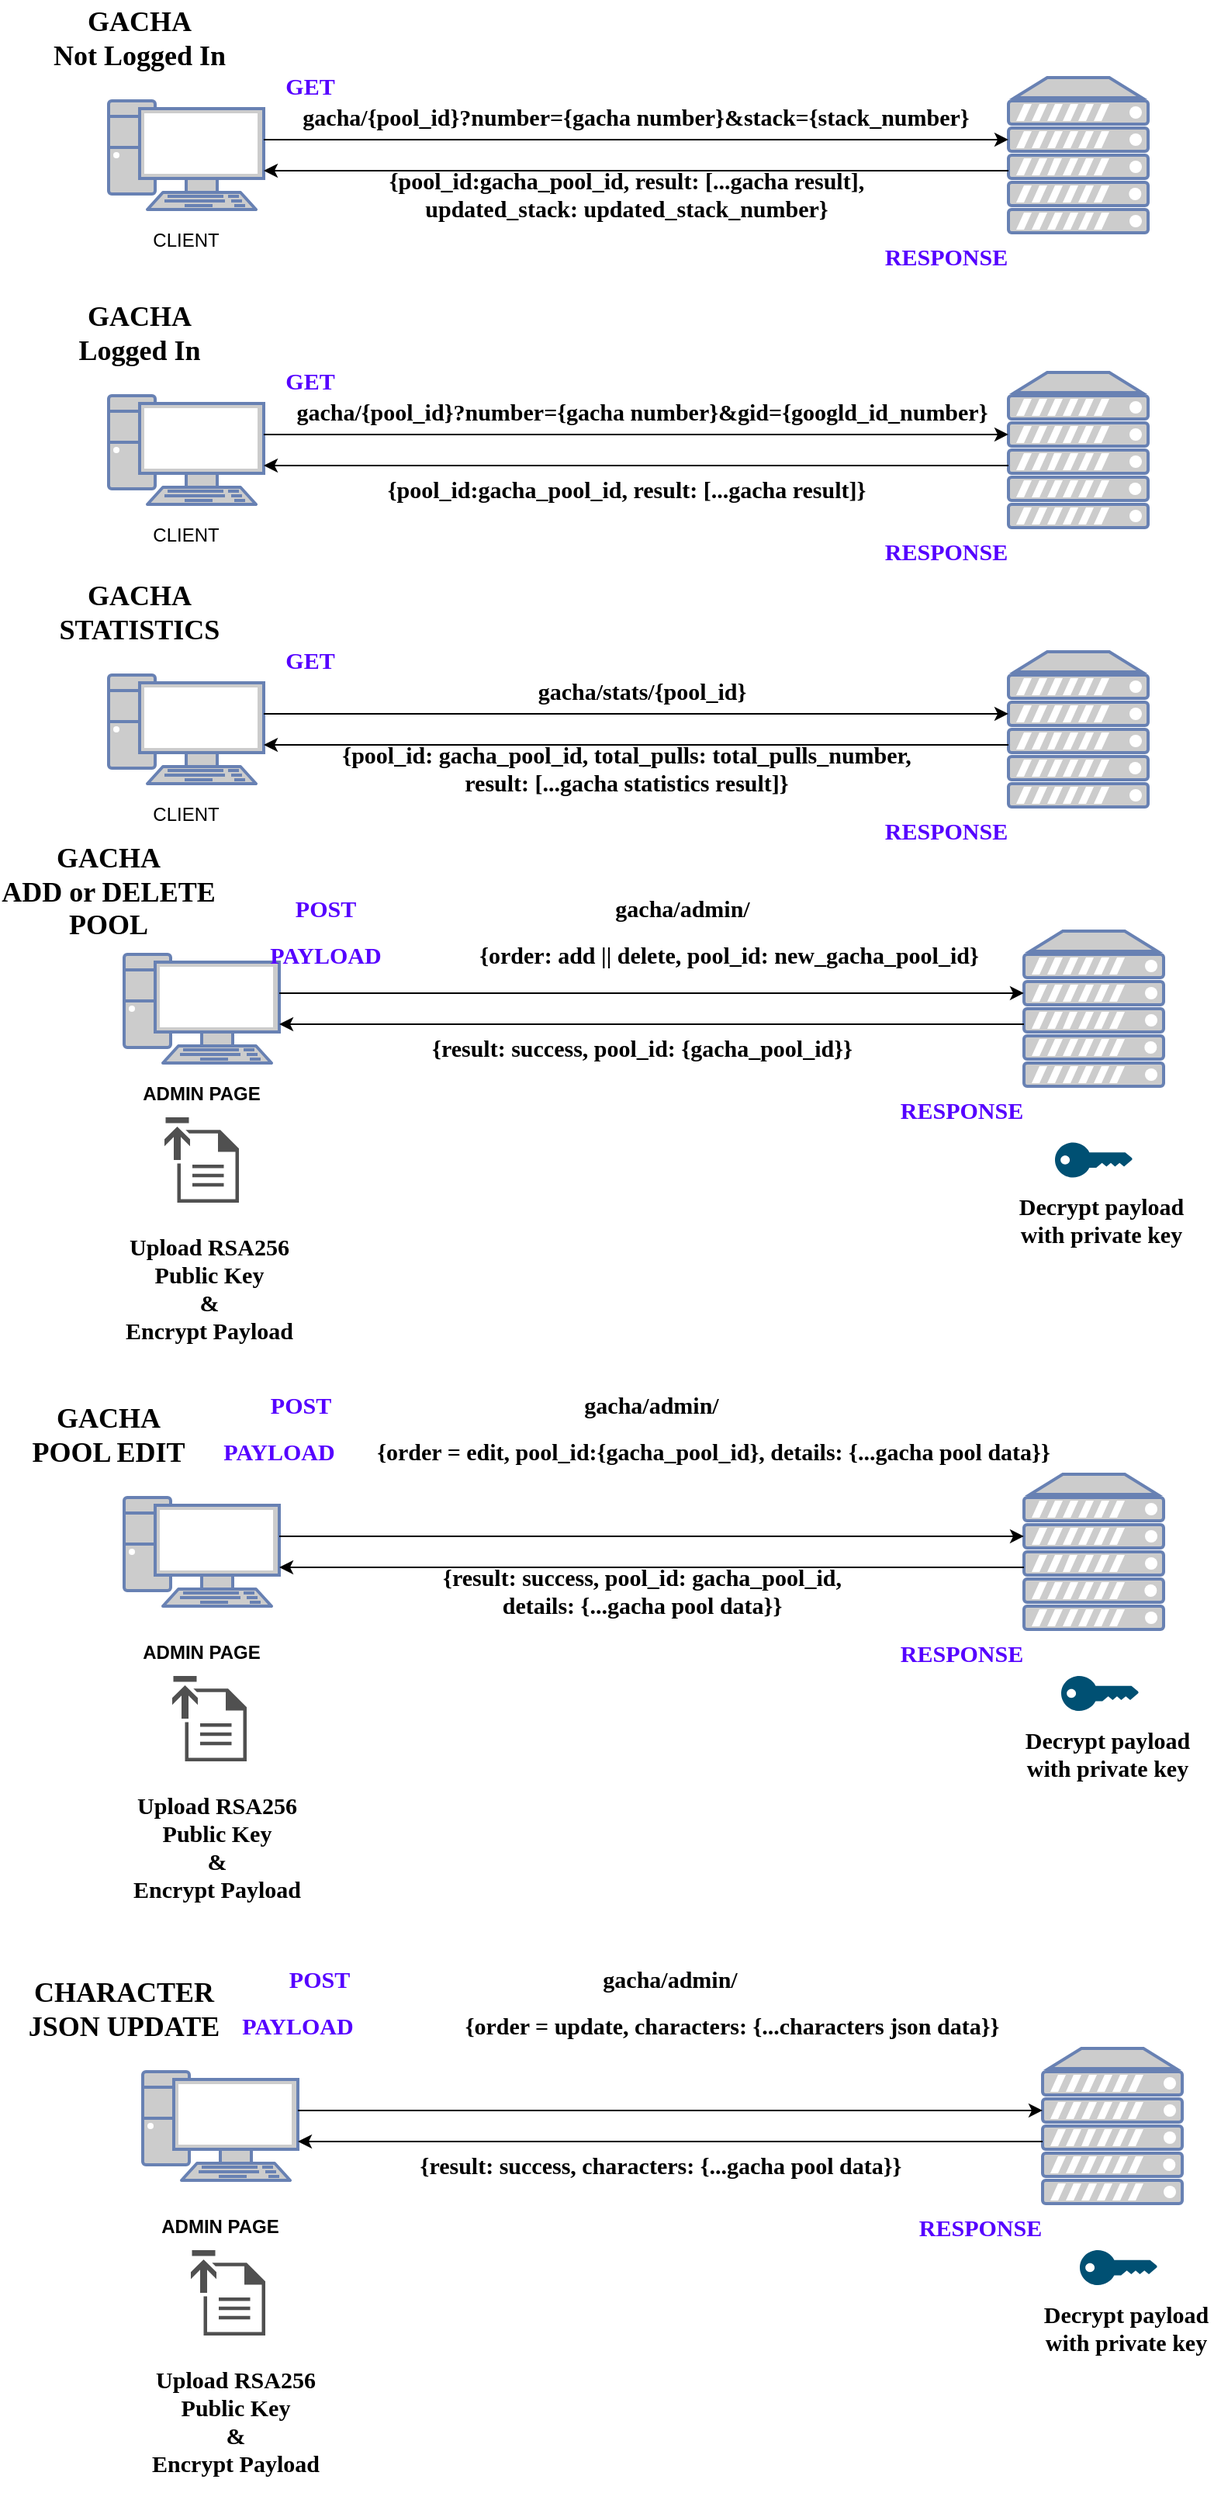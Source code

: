 <mxfile version="15.5.0" type="github">
  <diagram id="gwbSu8ut6rnMR8hAUdaP" name="Page-1">
    <mxGraphModel dx="1185" dy="635" grid="1" gridSize="10" guides="1" tooltips="1" connect="1" arrows="1" fold="1" page="1" pageScale="1" pageWidth="827" pageHeight="1169" math="0" shadow="0">
      <root>
        <mxCell id="0" />
        <mxCell id="1" parent="0" />
        <mxCell id="DVtTlM4zFgVGjNthjviT-1" value="" style="fontColor=#0066CC;verticalAlign=top;verticalLabelPosition=bottom;labelPosition=center;align=center;html=1;outlineConnect=0;fillColor=#CCCCCC;strokeColor=#6881B3;gradientColor=none;gradientDirection=north;strokeWidth=2;shape=mxgraph.networks.server;" vertex="1" parent="1">
          <mxGeometry x="660" y="80" width="90" height="100" as="geometry" />
        </mxCell>
        <mxCell id="DVtTlM4zFgVGjNthjviT-2" value="" style="fontColor=#0066CC;verticalAlign=top;verticalLabelPosition=bottom;labelPosition=center;align=center;html=1;outlineConnect=0;fillColor=#CCCCCC;strokeColor=#6881B3;gradientColor=none;gradientDirection=north;strokeWidth=2;shape=mxgraph.networks.pc;" vertex="1" parent="1">
          <mxGeometry x="80" y="95" width="100" height="70" as="geometry" />
        </mxCell>
        <mxCell id="DVtTlM4zFgVGjNthjviT-3" value="CLIENT" style="text;html=1;strokeColor=none;fillColor=none;align=center;verticalAlign=middle;whiteSpace=wrap;rounded=0;" vertex="1" parent="1">
          <mxGeometry x="100" y="170" width="60" height="30" as="geometry" />
        </mxCell>
        <mxCell id="DVtTlM4zFgVGjNthjviT-4" value="&lt;font style=&quot;font-size: 18px&quot; face=&quot;Garamond&quot;&gt;&lt;b&gt;GACHA&lt;br&gt;Not Logged In&lt;/b&gt;&lt;/font&gt;" style="text;html=1;strokeColor=none;fillColor=none;align=center;verticalAlign=middle;whiteSpace=wrap;rounded=0;" vertex="1" parent="1">
          <mxGeometry x="30" y="30" width="140" height="50" as="geometry" />
        </mxCell>
        <mxCell id="DVtTlM4zFgVGjNthjviT-13" value="gacha/{pool_id}?number={gacha number}&amp;amp;stack={stack_number}" style="text;html=1;strokeColor=none;fillColor=none;align=center;verticalAlign=middle;whiteSpace=wrap;rounded=0;fontFamily=Garamond;fontSize=15;fontStyle=1" vertex="1" parent="1">
          <mxGeometry x="180" y="90" width="480" height="30" as="geometry" />
        </mxCell>
        <mxCell id="DVtTlM4zFgVGjNthjviT-14" value="" style="edgeStyle=segmentEdgeStyle;endArrow=classic;html=1;rounded=0;fontFamily=Garamond;fontSize=15;exitX=1;exitY=0.357;exitDx=0;exitDy=0;exitPerimeter=0;" edge="1" parent="1" source="DVtTlM4zFgVGjNthjviT-2" target="DVtTlM4zFgVGjNthjviT-1">
          <mxGeometry width="50" height="50" relative="1" as="geometry">
            <mxPoint x="520" y="200" as="sourcePoint" />
            <mxPoint x="570" y="150" as="targetPoint" />
          </mxGeometry>
        </mxCell>
        <mxCell id="DVtTlM4zFgVGjNthjviT-15" value="{pool_id:gacha_pool_id, result: [...gacha result],&lt;br&gt;updated_stack: updated_stack_number}" style="text;html=1;strokeColor=none;fillColor=none;align=center;verticalAlign=middle;whiteSpace=wrap;rounded=0;fontFamily=Garamond;fontSize=15;fontStyle=1" vertex="1" parent="1">
          <mxGeometry x="174" y="140" width="480" height="30" as="geometry" />
        </mxCell>
        <mxCell id="DVtTlM4zFgVGjNthjviT-16" value="" style="edgeStyle=segmentEdgeStyle;endArrow=classic;html=1;rounded=0;fontFamily=Garamond;fontSize=15;exitX=0;exitY=0.6;exitDx=0;exitDy=0;exitPerimeter=0;" edge="1" parent="1" source="DVtTlM4zFgVGjNthjviT-1" target="DVtTlM4zFgVGjNthjviT-2">
          <mxGeometry width="50" height="50" relative="1" as="geometry">
            <mxPoint x="610" y="140" as="sourcePoint" />
            <mxPoint x="660" y="150.0" as="targetPoint" />
          </mxGeometry>
        </mxCell>
        <mxCell id="DVtTlM4zFgVGjNthjviT-17" value="&lt;b&gt;&lt;font color=&quot;#5500ff&quot;&gt;GET&lt;/font&gt;&lt;/b&gt;" style="text;html=1;strokeColor=none;fillColor=none;align=center;verticalAlign=middle;whiteSpace=wrap;rounded=0;fontFamily=Garamond;fontSize=15;" vertex="1" parent="1">
          <mxGeometry x="180" y="70" width="60" height="30" as="geometry" />
        </mxCell>
        <mxCell id="DVtTlM4zFgVGjNthjviT-18" value="&lt;b&gt;&lt;font color=&quot;#5500ff&quot;&gt;RESPONSE&lt;/font&gt;&lt;/b&gt;" style="text;html=1;strokeColor=none;fillColor=none;align=center;verticalAlign=middle;whiteSpace=wrap;rounded=0;fontFamily=Garamond;fontSize=15;" vertex="1" parent="1">
          <mxGeometry x="590" y="180" width="60" height="30" as="geometry" />
        </mxCell>
        <mxCell id="DVtTlM4zFgVGjNthjviT-19" value="" style="fontColor=#0066CC;verticalAlign=top;verticalLabelPosition=bottom;labelPosition=center;align=center;html=1;outlineConnect=0;fillColor=#CCCCCC;strokeColor=#6881B3;gradientColor=none;gradientDirection=north;strokeWidth=2;shape=mxgraph.networks.server;" vertex="1" parent="1">
          <mxGeometry x="660" y="270" width="90" height="100" as="geometry" />
        </mxCell>
        <mxCell id="DVtTlM4zFgVGjNthjviT-20" value="" style="fontColor=#0066CC;verticalAlign=top;verticalLabelPosition=bottom;labelPosition=center;align=center;html=1;outlineConnect=0;fillColor=#CCCCCC;strokeColor=#6881B3;gradientColor=none;gradientDirection=north;strokeWidth=2;shape=mxgraph.networks.pc;" vertex="1" parent="1">
          <mxGeometry x="80" y="285" width="100" height="70" as="geometry" />
        </mxCell>
        <mxCell id="DVtTlM4zFgVGjNthjviT-21" value="CLIENT" style="text;html=1;strokeColor=none;fillColor=none;align=center;verticalAlign=middle;whiteSpace=wrap;rounded=0;" vertex="1" parent="1">
          <mxGeometry x="100" y="360" width="60" height="30" as="geometry" />
        </mxCell>
        <mxCell id="DVtTlM4zFgVGjNthjviT-22" value="&lt;font style=&quot;font-size: 18px&quot; face=&quot;Garamond&quot;&gt;&lt;b&gt;GACHA&lt;br&gt;Logged In&lt;/b&gt;&lt;/font&gt;" style="text;html=1;strokeColor=none;fillColor=none;align=center;verticalAlign=middle;whiteSpace=wrap;rounded=0;" vertex="1" parent="1">
          <mxGeometry x="30" y="220" width="140" height="50" as="geometry" />
        </mxCell>
        <mxCell id="DVtTlM4zFgVGjNthjviT-23" value="gacha/{pool_id}?number={gacha number}&amp;amp;gid={googld_id_number}" style="text;html=1;strokeColor=none;fillColor=none;align=center;verticalAlign=middle;whiteSpace=wrap;rounded=0;fontFamily=Garamond;fontSize=15;fontStyle=1" vertex="1" parent="1">
          <mxGeometry x="174" y="280" width="500" height="30" as="geometry" />
        </mxCell>
        <mxCell id="DVtTlM4zFgVGjNthjviT-24" value="" style="edgeStyle=segmentEdgeStyle;endArrow=classic;html=1;rounded=0;fontFamily=Garamond;fontSize=15;exitX=1;exitY=0.357;exitDx=0;exitDy=0;exitPerimeter=0;" edge="1" parent="1" source="DVtTlM4zFgVGjNthjviT-20" target="DVtTlM4zFgVGjNthjviT-19">
          <mxGeometry width="50" height="50" relative="1" as="geometry">
            <mxPoint x="520" y="390" as="sourcePoint" />
            <mxPoint x="570" y="340" as="targetPoint" />
          </mxGeometry>
        </mxCell>
        <mxCell id="DVtTlM4zFgVGjNthjviT-25" value="{pool_id:gacha_pool_id, result: [...gacha result]}" style="text;html=1;strokeColor=none;fillColor=none;align=center;verticalAlign=middle;whiteSpace=wrap;rounded=0;fontFamily=Garamond;fontSize=15;fontStyle=1" vertex="1" parent="1">
          <mxGeometry x="174" y="330" width="480" height="30" as="geometry" />
        </mxCell>
        <mxCell id="DVtTlM4zFgVGjNthjviT-26" value="" style="edgeStyle=segmentEdgeStyle;endArrow=classic;html=1;rounded=0;fontFamily=Garamond;fontSize=15;exitX=0;exitY=0.6;exitDx=0;exitDy=0;exitPerimeter=0;" edge="1" parent="1" source="DVtTlM4zFgVGjNthjviT-19" target="DVtTlM4zFgVGjNthjviT-20">
          <mxGeometry width="50" height="50" relative="1" as="geometry">
            <mxPoint x="610" y="330" as="sourcePoint" />
            <mxPoint x="660" y="340.0" as="targetPoint" />
          </mxGeometry>
        </mxCell>
        <mxCell id="DVtTlM4zFgVGjNthjviT-27" value="&lt;b&gt;&lt;font color=&quot;#5500ff&quot;&gt;GET&lt;/font&gt;&lt;/b&gt;" style="text;html=1;strokeColor=none;fillColor=none;align=center;verticalAlign=middle;whiteSpace=wrap;rounded=0;fontFamily=Garamond;fontSize=15;" vertex="1" parent="1">
          <mxGeometry x="180" y="260" width="60" height="30" as="geometry" />
        </mxCell>
        <mxCell id="DVtTlM4zFgVGjNthjviT-28" value="&lt;b&gt;&lt;font color=&quot;#5500ff&quot;&gt;RESPONSE&lt;/font&gt;&lt;/b&gt;" style="text;html=1;strokeColor=none;fillColor=none;align=center;verticalAlign=middle;whiteSpace=wrap;rounded=0;fontFamily=Garamond;fontSize=15;" vertex="1" parent="1">
          <mxGeometry x="590" y="370" width="60" height="30" as="geometry" />
        </mxCell>
        <mxCell id="DVtTlM4zFgVGjNthjviT-29" value="" style="fontColor=#0066CC;verticalAlign=top;verticalLabelPosition=bottom;labelPosition=center;align=center;html=1;outlineConnect=0;fillColor=#CCCCCC;strokeColor=#6881B3;gradientColor=none;gradientDirection=north;strokeWidth=2;shape=mxgraph.networks.server;" vertex="1" parent="1">
          <mxGeometry x="660" y="450" width="90" height="100" as="geometry" />
        </mxCell>
        <mxCell id="DVtTlM4zFgVGjNthjviT-30" value="" style="fontColor=#0066CC;verticalAlign=top;verticalLabelPosition=bottom;labelPosition=center;align=center;html=1;outlineConnect=0;fillColor=#CCCCCC;strokeColor=#6881B3;gradientColor=none;gradientDirection=north;strokeWidth=2;shape=mxgraph.networks.pc;" vertex="1" parent="1">
          <mxGeometry x="80" y="465" width="100" height="70" as="geometry" />
        </mxCell>
        <mxCell id="DVtTlM4zFgVGjNthjviT-31" value="CLIENT" style="text;html=1;strokeColor=none;fillColor=none;align=center;verticalAlign=middle;whiteSpace=wrap;rounded=0;" vertex="1" parent="1">
          <mxGeometry x="100" y="540" width="60" height="30" as="geometry" />
        </mxCell>
        <mxCell id="DVtTlM4zFgVGjNthjviT-32" value="&lt;font style=&quot;font-size: 18px&quot; face=&quot;Garamond&quot;&gt;&lt;b&gt;GACHA&lt;br&gt;STATISTICS&lt;br&gt;&lt;/b&gt;&lt;/font&gt;" style="text;html=1;strokeColor=none;fillColor=none;align=center;verticalAlign=middle;whiteSpace=wrap;rounded=0;" vertex="1" parent="1">
          <mxGeometry x="30" y="400" width="140" height="50" as="geometry" />
        </mxCell>
        <mxCell id="DVtTlM4zFgVGjNthjviT-33" value="gacha/stats/{pool_id}" style="text;html=1;strokeColor=none;fillColor=none;align=center;verticalAlign=middle;whiteSpace=wrap;rounded=0;fontFamily=Garamond;fontSize=15;fontStyle=1" vertex="1" parent="1">
          <mxGeometry x="174" y="460" width="500" height="30" as="geometry" />
        </mxCell>
        <mxCell id="DVtTlM4zFgVGjNthjviT-34" value="" style="edgeStyle=segmentEdgeStyle;endArrow=classic;html=1;rounded=0;fontFamily=Garamond;fontSize=15;exitX=1;exitY=0.357;exitDx=0;exitDy=0;exitPerimeter=0;" edge="1" parent="1" source="DVtTlM4zFgVGjNthjviT-30" target="DVtTlM4zFgVGjNthjviT-29">
          <mxGeometry width="50" height="50" relative="1" as="geometry">
            <mxPoint x="520" y="570" as="sourcePoint" />
            <mxPoint x="570" y="520" as="targetPoint" />
          </mxGeometry>
        </mxCell>
        <mxCell id="DVtTlM4zFgVGjNthjviT-35" value="{pool_id: gacha_pool_id, total_pulls: total_pulls_number,&lt;br&gt;result: [...gacha statistics result]}" style="text;html=1;strokeColor=none;fillColor=none;align=center;verticalAlign=middle;whiteSpace=wrap;rounded=0;fontFamily=Garamond;fontSize=15;fontStyle=1" vertex="1" parent="1">
          <mxGeometry x="174" y="510" width="480" height="30" as="geometry" />
        </mxCell>
        <mxCell id="DVtTlM4zFgVGjNthjviT-36" value="" style="edgeStyle=segmentEdgeStyle;endArrow=classic;html=1;rounded=0;fontFamily=Garamond;fontSize=15;exitX=0;exitY=0.6;exitDx=0;exitDy=0;exitPerimeter=0;" edge="1" parent="1" source="DVtTlM4zFgVGjNthjviT-29" target="DVtTlM4zFgVGjNthjviT-30">
          <mxGeometry width="50" height="50" relative="1" as="geometry">
            <mxPoint x="610" y="510" as="sourcePoint" />
            <mxPoint x="660" y="520.0" as="targetPoint" />
          </mxGeometry>
        </mxCell>
        <mxCell id="DVtTlM4zFgVGjNthjviT-37" value="&lt;b&gt;&lt;font color=&quot;#5500ff&quot;&gt;GET&lt;/font&gt;&lt;/b&gt;" style="text;html=1;strokeColor=none;fillColor=none;align=center;verticalAlign=middle;whiteSpace=wrap;rounded=0;fontFamily=Garamond;fontSize=15;" vertex="1" parent="1">
          <mxGeometry x="180" y="440" width="60" height="30" as="geometry" />
        </mxCell>
        <mxCell id="DVtTlM4zFgVGjNthjviT-38" value="&lt;b&gt;&lt;font color=&quot;#5500ff&quot;&gt;RESPONSE&lt;/font&gt;&lt;/b&gt;" style="text;html=1;strokeColor=none;fillColor=none;align=center;verticalAlign=middle;whiteSpace=wrap;rounded=0;fontFamily=Garamond;fontSize=15;" vertex="1" parent="1">
          <mxGeometry x="590" y="550" width="60" height="30" as="geometry" />
        </mxCell>
        <mxCell id="DVtTlM4zFgVGjNthjviT-39" value="" style="fontColor=#0066CC;verticalAlign=top;verticalLabelPosition=bottom;labelPosition=center;align=center;html=1;outlineConnect=0;fillColor=#CCCCCC;strokeColor=#6881B3;gradientColor=none;gradientDirection=north;strokeWidth=2;shape=mxgraph.networks.server;" vertex="1" parent="1">
          <mxGeometry x="670" y="630" width="90" height="100" as="geometry" />
        </mxCell>
        <mxCell id="DVtTlM4zFgVGjNthjviT-40" value="" style="fontColor=#0066CC;verticalAlign=top;verticalLabelPosition=bottom;labelPosition=center;align=center;html=1;outlineConnect=0;fillColor=#CCCCCC;strokeColor=#6881B3;gradientColor=none;gradientDirection=north;strokeWidth=2;shape=mxgraph.networks.pc;" vertex="1" parent="1">
          <mxGeometry x="90" y="645" width="100" height="70" as="geometry" />
        </mxCell>
        <mxCell id="DVtTlM4zFgVGjNthjviT-41" value="ADMIN PAGE" style="text;html=1;strokeColor=none;fillColor=none;align=center;verticalAlign=middle;whiteSpace=wrap;rounded=0;fontStyle=1" vertex="1" parent="1">
          <mxGeometry x="85" y="720" width="110" height="30" as="geometry" />
        </mxCell>
        <mxCell id="DVtTlM4zFgVGjNthjviT-42" value="&lt;font style=&quot;font-size: 18px&quot; face=&quot;Garamond&quot;&gt;&lt;b&gt;GACHA&lt;br&gt;ADD or DELETE POOL&lt;br&gt;&lt;/b&gt;&lt;/font&gt;" style="text;html=1;strokeColor=none;fillColor=none;align=center;verticalAlign=middle;whiteSpace=wrap;rounded=0;" vertex="1" parent="1">
          <mxGeometry x="10" y="580" width="140" height="50" as="geometry" />
        </mxCell>
        <mxCell id="DVtTlM4zFgVGjNthjviT-43" value="gacha/admin/" style="text;html=1;strokeColor=none;fillColor=none;align=center;verticalAlign=middle;whiteSpace=wrap;rounded=0;fontFamily=Garamond;fontSize=15;fontStyle=1" vertex="1" parent="1">
          <mxGeometry x="200" y="600" width="500" height="30" as="geometry" />
        </mxCell>
        <mxCell id="DVtTlM4zFgVGjNthjviT-44" value="" style="edgeStyle=segmentEdgeStyle;endArrow=classic;html=1;rounded=0;fontFamily=Garamond;fontSize=15;exitX=1;exitY=0.357;exitDx=0;exitDy=0;exitPerimeter=0;" edge="1" parent="1" source="DVtTlM4zFgVGjNthjviT-40" target="DVtTlM4zFgVGjNthjviT-39">
          <mxGeometry width="50" height="50" relative="1" as="geometry">
            <mxPoint x="530" y="750" as="sourcePoint" />
            <mxPoint x="580" y="700" as="targetPoint" />
          </mxGeometry>
        </mxCell>
        <mxCell id="DVtTlM4zFgVGjNthjviT-45" value="{result: success, pool_id: {gacha_pool_id}}" style="text;html=1;strokeColor=none;fillColor=none;align=center;verticalAlign=middle;whiteSpace=wrap;rounded=0;fontFamily=Garamond;fontSize=15;fontStyle=1" vertex="1" parent="1">
          <mxGeometry x="184" y="690" width="480" height="30" as="geometry" />
        </mxCell>
        <mxCell id="DVtTlM4zFgVGjNthjviT-46" value="" style="edgeStyle=segmentEdgeStyle;endArrow=classic;html=1;rounded=0;fontFamily=Garamond;fontSize=15;exitX=0;exitY=0.6;exitDx=0;exitDy=0;exitPerimeter=0;" edge="1" parent="1" source="DVtTlM4zFgVGjNthjviT-39" target="DVtTlM4zFgVGjNthjviT-40">
          <mxGeometry width="50" height="50" relative="1" as="geometry">
            <mxPoint x="620" y="690" as="sourcePoint" />
            <mxPoint x="670" y="700.0" as="targetPoint" />
          </mxGeometry>
        </mxCell>
        <mxCell id="DVtTlM4zFgVGjNthjviT-47" value="&lt;b&gt;&lt;font color=&quot;#5500ff&quot;&gt;POST&lt;/font&gt;&lt;/b&gt;" style="text;html=1;strokeColor=none;fillColor=none;align=center;verticalAlign=middle;whiteSpace=wrap;rounded=0;fontFamily=Garamond;fontSize=15;" vertex="1" parent="1">
          <mxGeometry x="190" y="600" width="60" height="30" as="geometry" />
        </mxCell>
        <mxCell id="DVtTlM4zFgVGjNthjviT-48" value="&lt;b&gt;&lt;font color=&quot;#5500ff&quot;&gt;RESPONSE&lt;/font&gt;&lt;/b&gt;" style="text;html=1;strokeColor=none;fillColor=none;align=center;verticalAlign=middle;whiteSpace=wrap;rounded=0;fontFamily=Garamond;fontSize=15;" vertex="1" parent="1">
          <mxGeometry x="600" y="730" width="60" height="30" as="geometry" />
        </mxCell>
        <mxCell id="DVtTlM4zFgVGjNthjviT-49" value="" style="fontColor=#0066CC;verticalAlign=top;verticalLabelPosition=bottom;labelPosition=center;align=center;html=1;outlineConnect=0;fillColor=#CCCCCC;strokeColor=#6881B3;gradientColor=none;gradientDirection=north;strokeWidth=2;shape=mxgraph.networks.server;" vertex="1" parent="1">
          <mxGeometry x="670" y="980" width="90" height="100" as="geometry" />
        </mxCell>
        <mxCell id="DVtTlM4zFgVGjNthjviT-50" value="" style="fontColor=#0066CC;verticalAlign=top;verticalLabelPosition=bottom;labelPosition=center;align=center;html=1;outlineConnect=0;fillColor=#CCCCCC;strokeColor=#6881B3;gradientColor=none;gradientDirection=north;strokeWidth=2;shape=mxgraph.networks.pc;" vertex="1" parent="1">
          <mxGeometry x="90" y="995" width="100" height="70" as="geometry" />
        </mxCell>
        <mxCell id="DVtTlM4zFgVGjNthjviT-52" value="&lt;font style=&quot;font-size: 18px&quot; face=&quot;Garamond&quot;&gt;&lt;b&gt;GACHA&lt;br&gt;POOL EDIT&lt;br&gt;&lt;/b&gt;&lt;/font&gt;" style="text;html=1;strokeColor=none;fillColor=none;align=center;verticalAlign=middle;whiteSpace=wrap;rounded=0;" vertex="1" parent="1">
          <mxGeometry x="10" y="930" width="140" height="50" as="geometry" />
        </mxCell>
        <mxCell id="DVtTlM4zFgVGjNthjviT-53" value="gacha/admin/" style="text;html=1;strokeColor=none;fillColor=none;align=center;verticalAlign=middle;whiteSpace=wrap;rounded=0;fontFamily=Garamond;fontSize=15;fontStyle=1" vertex="1" parent="1">
          <mxGeometry x="180" y="920" width="500" height="30" as="geometry" />
        </mxCell>
        <mxCell id="DVtTlM4zFgVGjNthjviT-54" value="" style="edgeStyle=segmentEdgeStyle;endArrow=classic;html=1;rounded=0;fontFamily=Garamond;fontSize=15;exitX=1;exitY=0.357;exitDx=0;exitDy=0;exitPerimeter=0;" edge="1" parent="1" source="DVtTlM4zFgVGjNthjviT-50" target="DVtTlM4zFgVGjNthjviT-49">
          <mxGeometry width="50" height="50" relative="1" as="geometry">
            <mxPoint x="530" y="1100" as="sourcePoint" />
            <mxPoint x="580" y="1050" as="targetPoint" />
          </mxGeometry>
        </mxCell>
        <mxCell id="DVtTlM4zFgVGjNthjviT-56" value="" style="edgeStyle=segmentEdgeStyle;endArrow=classic;html=1;rounded=0;fontFamily=Garamond;fontSize=15;exitX=0;exitY=0.6;exitDx=0;exitDy=0;exitPerimeter=0;" edge="1" parent="1" source="DVtTlM4zFgVGjNthjviT-49" target="DVtTlM4zFgVGjNthjviT-50">
          <mxGeometry width="50" height="50" relative="1" as="geometry">
            <mxPoint x="620" y="1040" as="sourcePoint" />
            <mxPoint x="670" y="1050" as="targetPoint" />
          </mxGeometry>
        </mxCell>
        <mxCell id="DVtTlM4zFgVGjNthjviT-57" value="&lt;b&gt;&lt;font color=&quot;#5500ff&quot;&gt;POST&lt;/font&gt;&lt;/b&gt;" style="text;html=1;strokeColor=none;fillColor=none;align=center;verticalAlign=middle;whiteSpace=wrap;rounded=0;fontFamily=Garamond;fontSize=15;" vertex="1" parent="1">
          <mxGeometry x="174" y="920" width="60" height="30" as="geometry" />
        </mxCell>
        <mxCell id="DVtTlM4zFgVGjNthjviT-58" value="&lt;b&gt;&lt;font color=&quot;#5500ff&quot;&gt;RESPONSE&lt;/font&gt;&lt;/b&gt;" style="text;html=1;strokeColor=none;fillColor=none;align=center;verticalAlign=middle;whiteSpace=wrap;rounded=0;fontFamily=Garamond;fontSize=15;" vertex="1" parent="1">
          <mxGeometry x="600" y="1080" width="60" height="30" as="geometry" />
        </mxCell>
        <mxCell id="DVtTlM4zFgVGjNthjviT-59" value="{order = edit, pool_id:{gacha_pool_id}, details: {...gacha pool data}}" style="text;html=1;strokeColor=none;fillColor=none;align=center;verticalAlign=middle;whiteSpace=wrap;rounded=0;fontFamily=Garamond;fontSize=15;fontStyle=1" vertex="1" parent="1">
          <mxGeometry x="220" y="950" width="500" height="30" as="geometry" />
        </mxCell>
        <mxCell id="DVtTlM4zFgVGjNthjviT-60" value="&lt;font color=&quot;#5500ff&quot;&gt;&lt;b&gt;PAYLOAD&lt;/b&gt;&lt;/font&gt;" style="text;html=1;strokeColor=none;fillColor=none;align=center;verticalAlign=middle;whiteSpace=wrap;rounded=0;fontFamily=Garamond;fontSize=15;" vertex="1" parent="1">
          <mxGeometry x="160" y="950" width="60" height="30" as="geometry" />
        </mxCell>
        <mxCell id="DVtTlM4zFgVGjNthjviT-61" value="{order: add || delete, pool_id: new_gacha_pool_id}" style="text;html=1;strokeColor=none;fillColor=none;align=center;verticalAlign=middle;whiteSpace=wrap;rounded=0;fontFamily=Garamond;fontSize=15;fontStyle=1" vertex="1" parent="1">
          <mxGeometry x="230" y="630" width="500" height="30" as="geometry" />
        </mxCell>
        <mxCell id="DVtTlM4zFgVGjNthjviT-62" value="&lt;font color=&quot;#5500ff&quot;&gt;&lt;b&gt;PAYLOAD&lt;/b&gt;&lt;/font&gt;" style="text;html=1;strokeColor=none;fillColor=none;align=center;verticalAlign=middle;whiteSpace=wrap;rounded=0;fontFamily=Garamond;fontSize=15;" vertex="1" parent="1">
          <mxGeometry x="190" y="630" width="60" height="30" as="geometry" />
        </mxCell>
        <mxCell id="DVtTlM4zFgVGjNthjviT-63" value="{result: success, pool_id: gacha_pool_id,&lt;br&gt;details: {...gacha pool data}}" style="text;html=1;strokeColor=none;fillColor=none;align=center;verticalAlign=middle;whiteSpace=wrap;rounded=0;fontFamily=Garamond;fontSize=15;fontStyle=1" vertex="1" parent="1">
          <mxGeometry x="184" y="1040" width="480" height="30" as="geometry" />
        </mxCell>
        <mxCell id="DVtTlM4zFgVGjNthjviT-64" value="" style="sketch=0;pointerEvents=1;shadow=0;dashed=0;html=1;strokeColor=none;fillColor=#505050;labelPosition=center;verticalLabelPosition=bottom;verticalAlign=top;outlineConnect=0;align=center;shape=mxgraph.office.concepts.upload;fontFamily=Garamond;fontSize=15;fontColor=#5500FF;" vertex="1" parent="1">
          <mxGeometry x="116" y="750" width="48" height="55" as="geometry" />
        </mxCell>
        <mxCell id="DVtTlM4zFgVGjNthjviT-66" value="Upload RSA256 Public Key&lt;br&gt;&amp;amp;&lt;br&gt;Encrypt Payload" style="text;html=1;strokeColor=none;fillColor=none;align=center;verticalAlign=middle;whiteSpace=wrap;rounded=0;fontFamily=Garamond;fontSize=15;fontColor=#000000;fontStyle=1" vertex="1" parent="1">
          <mxGeometry x="85" y="810" width="120" height="100" as="geometry" />
        </mxCell>
        <mxCell id="DVtTlM4zFgVGjNthjviT-67" value="" style="points=[[0,0.5,0],[0.24,0,0],[0.5,0.28,0],[0.995,0.475,0],[0.5,0.72,0],[0.24,1,0]];verticalLabelPosition=bottom;sketch=0;html=1;verticalAlign=top;aspect=fixed;align=center;pointerEvents=1;shape=mxgraph.cisco19.key;fillColor=#005073;strokeColor=none;fontFamily=Garamond;fontSize=15;fontColor=#000000;" vertex="1" parent="1">
          <mxGeometry x="690" y="766.25" width="50" height="22.5" as="geometry" />
        </mxCell>
        <mxCell id="DVtTlM4zFgVGjNthjviT-68" value="Decrypt payload with private key" style="text;html=1;strokeColor=none;fillColor=none;align=center;verticalAlign=middle;whiteSpace=wrap;rounded=0;fontFamily=Garamond;fontSize=15;fontColor=#000000;fontStyle=1" vertex="1" parent="1">
          <mxGeometry x="660" y="766.25" width="120" height="100" as="geometry" />
        </mxCell>
        <mxCell id="DVtTlM4zFgVGjNthjviT-69" value="ADMIN PAGE" style="text;html=1;strokeColor=none;fillColor=none;align=center;verticalAlign=middle;whiteSpace=wrap;rounded=0;fontStyle=1" vertex="1" parent="1">
          <mxGeometry x="85" y="1080" width="110" height="30" as="geometry" />
        </mxCell>
        <mxCell id="DVtTlM4zFgVGjNthjviT-71" value="" style="sketch=0;pointerEvents=1;shadow=0;dashed=0;html=1;strokeColor=none;fillColor=#505050;labelPosition=center;verticalLabelPosition=bottom;verticalAlign=top;outlineConnect=0;align=center;shape=mxgraph.office.concepts.upload;fontFamily=Garamond;fontSize=15;fontColor=#5500FF;" vertex="1" parent="1">
          <mxGeometry x="121" y="1110" width="48" height="55" as="geometry" />
        </mxCell>
        <mxCell id="DVtTlM4zFgVGjNthjviT-72" value="Upload RSA256 Public Key&lt;br&gt;&amp;amp;&lt;br&gt;Encrypt Payload" style="text;html=1;strokeColor=none;fillColor=none;align=center;verticalAlign=middle;whiteSpace=wrap;rounded=0;fontFamily=Garamond;fontSize=15;fontColor=#000000;fontStyle=1" vertex="1" parent="1">
          <mxGeometry x="90" y="1170" width="120" height="100" as="geometry" />
        </mxCell>
        <mxCell id="DVtTlM4zFgVGjNthjviT-73" value="" style="points=[[0,0.5,0],[0.24,0,0],[0.5,0.28,0],[0.995,0.475,0],[0.5,0.72,0],[0.24,1,0]];verticalLabelPosition=bottom;sketch=0;html=1;verticalAlign=top;aspect=fixed;align=center;pointerEvents=1;shape=mxgraph.cisco19.key;fillColor=#005073;strokeColor=none;fontFamily=Garamond;fontSize=15;fontColor=#000000;" vertex="1" parent="1">
          <mxGeometry x="694" y="1110" width="50" height="22.5" as="geometry" />
        </mxCell>
        <mxCell id="DVtTlM4zFgVGjNthjviT-74" value="Decrypt payload with private key" style="text;html=1;strokeColor=none;fillColor=none;align=center;verticalAlign=middle;whiteSpace=wrap;rounded=0;fontFamily=Garamond;fontSize=15;fontColor=#000000;fontStyle=1" vertex="1" parent="1">
          <mxGeometry x="664" y="1110" width="120" height="100" as="geometry" />
        </mxCell>
        <mxCell id="DVtTlM4zFgVGjNthjviT-91" value="" style="fontColor=#0066CC;verticalAlign=top;verticalLabelPosition=bottom;labelPosition=center;align=center;html=1;outlineConnect=0;fillColor=#CCCCCC;strokeColor=#6881B3;gradientColor=none;gradientDirection=north;strokeWidth=2;shape=mxgraph.networks.server;" vertex="1" parent="1">
          <mxGeometry x="682" y="1350" width="90" height="100" as="geometry" />
        </mxCell>
        <mxCell id="DVtTlM4zFgVGjNthjviT-92" value="" style="fontColor=#0066CC;verticalAlign=top;verticalLabelPosition=bottom;labelPosition=center;align=center;html=1;outlineConnect=0;fillColor=#CCCCCC;strokeColor=#6881B3;gradientColor=none;gradientDirection=north;strokeWidth=2;shape=mxgraph.networks.pc;" vertex="1" parent="1">
          <mxGeometry x="102" y="1365" width="100" height="70" as="geometry" />
        </mxCell>
        <mxCell id="DVtTlM4zFgVGjNthjviT-93" value="&lt;font style=&quot;font-size: 18px&quot; face=&quot;Garamond&quot;&gt;&lt;b&gt;CHARACTER&lt;br&gt;JSON UPDATE&lt;br&gt;&lt;/b&gt;&lt;/font&gt;" style="text;html=1;strokeColor=none;fillColor=none;align=center;verticalAlign=middle;whiteSpace=wrap;rounded=0;" vertex="1" parent="1">
          <mxGeometry x="20" y="1300" width="140" height="50" as="geometry" />
        </mxCell>
        <mxCell id="DVtTlM4zFgVGjNthjviT-94" value="gacha/admin/" style="text;html=1;strokeColor=none;fillColor=none;align=center;verticalAlign=middle;whiteSpace=wrap;rounded=0;fontFamily=Garamond;fontSize=15;fontStyle=1" vertex="1" parent="1">
          <mxGeometry x="192" y="1290" width="500" height="30" as="geometry" />
        </mxCell>
        <mxCell id="DVtTlM4zFgVGjNthjviT-95" value="" style="edgeStyle=segmentEdgeStyle;endArrow=classic;html=1;rounded=0;fontFamily=Garamond;fontSize=15;exitX=1;exitY=0.357;exitDx=0;exitDy=0;exitPerimeter=0;" edge="1" parent="1" source="DVtTlM4zFgVGjNthjviT-92" target="DVtTlM4zFgVGjNthjviT-91">
          <mxGeometry width="50" height="50" relative="1" as="geometry">
            <mxPoint x="542" y="1470" as="sourcePoint" />
            <mxPoint x="592" y="1420" as="targetPoint" />
          </mxGeometry>
        </mxCell>
        <mxCell id="DVtTlM4zFgVGjNthjviT-96" value="" style="edgeStyle=segmentEdgeStyle;endArrow=classic;html=1;rounded=0;fontFamily=Garamond;fontSize=15;exitX=0;exitY=0.6;exitDx=0;exitDy=0;exitPerimeter=0;" edge="1" parent="1" source="DVtTlM4zFgVGjNthjviT-91" target="DVtTlM4zFgVGjNthjviT-92">
          <mxGeometry width="50" height="50" relative="1" as="geometry">
            <mxPoint x="632" y="1410" as="sourcePoint" />
            <mxPoint x="682" y="1420" as="targetPoint" />
          </mxGeometry>
        </mxCell>
        <mxCell id="DVtTlM4zFgVGjNthjviT-97" value="&lt;b&gt;&lt;font color=&quot;#5500ff&quot;&gt;POST&lt;/font&gt;&lt;/b&gt;" style="text;html=1;strokeColor=none;fillColor=none;align=center;verticalAlign=middle;whiteSpace=wrap;rounded=0;fontFamily=Garamond;fontSize=15;" vertex="1" parent="1">
          <mxGeometry x="186" y="1290" width="60" height="30" as="geometry" />
        </mxCell>
        <mxCell id="DVtTlM4zFgVGjNthjviT-98" value="&lt;b&gt;&lt;font color=&quot;#5500ff&quot;&gt;RESPONSE&lt;/font&gt;&lt;/b&gt;" style="text;html=1;strokeColor=none;fillColor=none;align=center;verticalAlign=middle;whiteSpace=wrap;rounded=0;fontFamily=Garamond;fontSize=15;" vertex="1" parent="1">
          <mxGeometry x="612" y="1450" width="60" height="30" as="geometry" />
        </mxCell>
        <mxCell id="DVtTlM4zFgVGjNthjviT-99" value="{order = update, characters: {...characters json data}}" style="text;html=1;strokeColor=none;fillColor=none;align=center;verticalAlign=middle;whiteSpace=wrap;rounded=0;fontFamily=Garamond;fontSize=15;fontStyle=1" vertex="1" parent="1">
          <mxGeometry x="232" y="1320" width="500" height="30" as="geometry" />
        </mxCell>
        <mxCell id="DVtTlM4zFgVGjNthjviT-100" value="&lt;font color=&quot;#5500ff&quot;&gt;&lt;b&gt;PAYLOAD&lt;/b&gt;&lt;/font&gt;" style="text;html=1;strokeColor=none;fillColor=none;align=center;verticalAlign=middle;whiteSpace=wrap;rounded=0;fontFamily=Garamond;fontSize=15;" vertex="1" parent="1">
          <mxGeometry x="172" y="1320" width="60" height="30" as="geometry" />
        </mxCell>
        <mxCell id="DVtTlM4zFgVGjNthjviT-101" value="{result: success, characters: {...gacha pool data}}" style="text;html=1;strokeColor=none;fillColor=none;align=center;verticalAlign=middle;whiteSpace=wrap;rounded=0;fontFamily=Garamond;fontSize=15;fontStyle=1" vertex="1" parent="1">
          <mxGeometry x="196" y="1410" width="480" height="30" as="geometry" />
        </mxCell>
        <mxCell id="DVtTlM4zFgVGjNthjviT-102" value="ADMIN PAGE" style="text;html=1;strokeColor=none;fillColor=none;align=center;verticalAlign=middle;whiteSpace=wrap;rounded=0;fontStyle=1" vertex="1" parent="1">
          <mxGeometry x="97" y="1450" width="110" height="30" as="geometry" />
        </mxCell>
        <mxCell id="DVtTlM4zFgVGjNthjviT-103" value="" style="sketch=0;pointerEvents=1;shadow=0;dashed=0;html=1;strokeColor=none;fillColor=#505050;labelPosition=center;verticalLabelPosition=bottom;verticalAlign=top;outlineConnect=0;align=center;shape=mxgraph.office.concepts.upload;fontFamily=Garamond;fontSize=15;fontColor=#5500FF;" vertex="1" parent="1">
          <mxGeometry x="133" y="1480" width="48" height="55" as="geometry" />
        </mxCell>
        <mxCell id="DVtTlM4zFgVGjNthjviT-104" value="Upload RSA256 Public Key&lt;br&gt;&amp;amp;&lt;br&gt;Encrypt Payload" style="text;html=1;strokeColor=none;fillColor=none;align=center;verticalAlign=middle;whiteSpace=wrap;rounded=0;fontFamily=Garamond;fontSize=15;fontColor=#000000;fontStyle=1" vertex="1" parent="1">
          <mxGeometry x="102" y="1540" width="120" height="100" as="geometry" />
        </mxCell>
        <mxCell id="DVtTlM4zFgVGjNthjviT-105" value="" style="points=[[0,0.5,0],[0.24,0,0],[0.5,0.28,0],[0.995,0.475,0],[0.5,0.72,0],[0.24,1,0]];verticalLabelPosition=bottom;sketch=0;html=1;verticalAlign=top;aspect=fixed;align=center;pointerEvents=1;shape=mxgraph.cisco19.key;fillColor=#005073;strokeColor=none;fontFamily=Garamond;fontSize=15;fontColor=#000000;" vertex="1" parent="1">
          <mxGeometry x="706" y="1480" width="50" height="22.5" as="geometry" />
        </mxCell>
        <mxCell id="DVtTlM4zFgVGjNthjviT-106" value="Decrypt payload with private key" style="text;html=1;strokeColor=none;fillColor=none;align=center;verticalAlign=middle;whiteSpace=wrap;rounded=0;fontFamily=Garamond;fontSize=15;fontColor=#000000;fontStyle=1" vertex="1" parent="1">
          <mxGeometry x="676" y="1480" width="120" height="100" as="geometry" />
        </mxCell>
      </root>
    </mxGraphModel>
  </diagram>
</mxfile>
